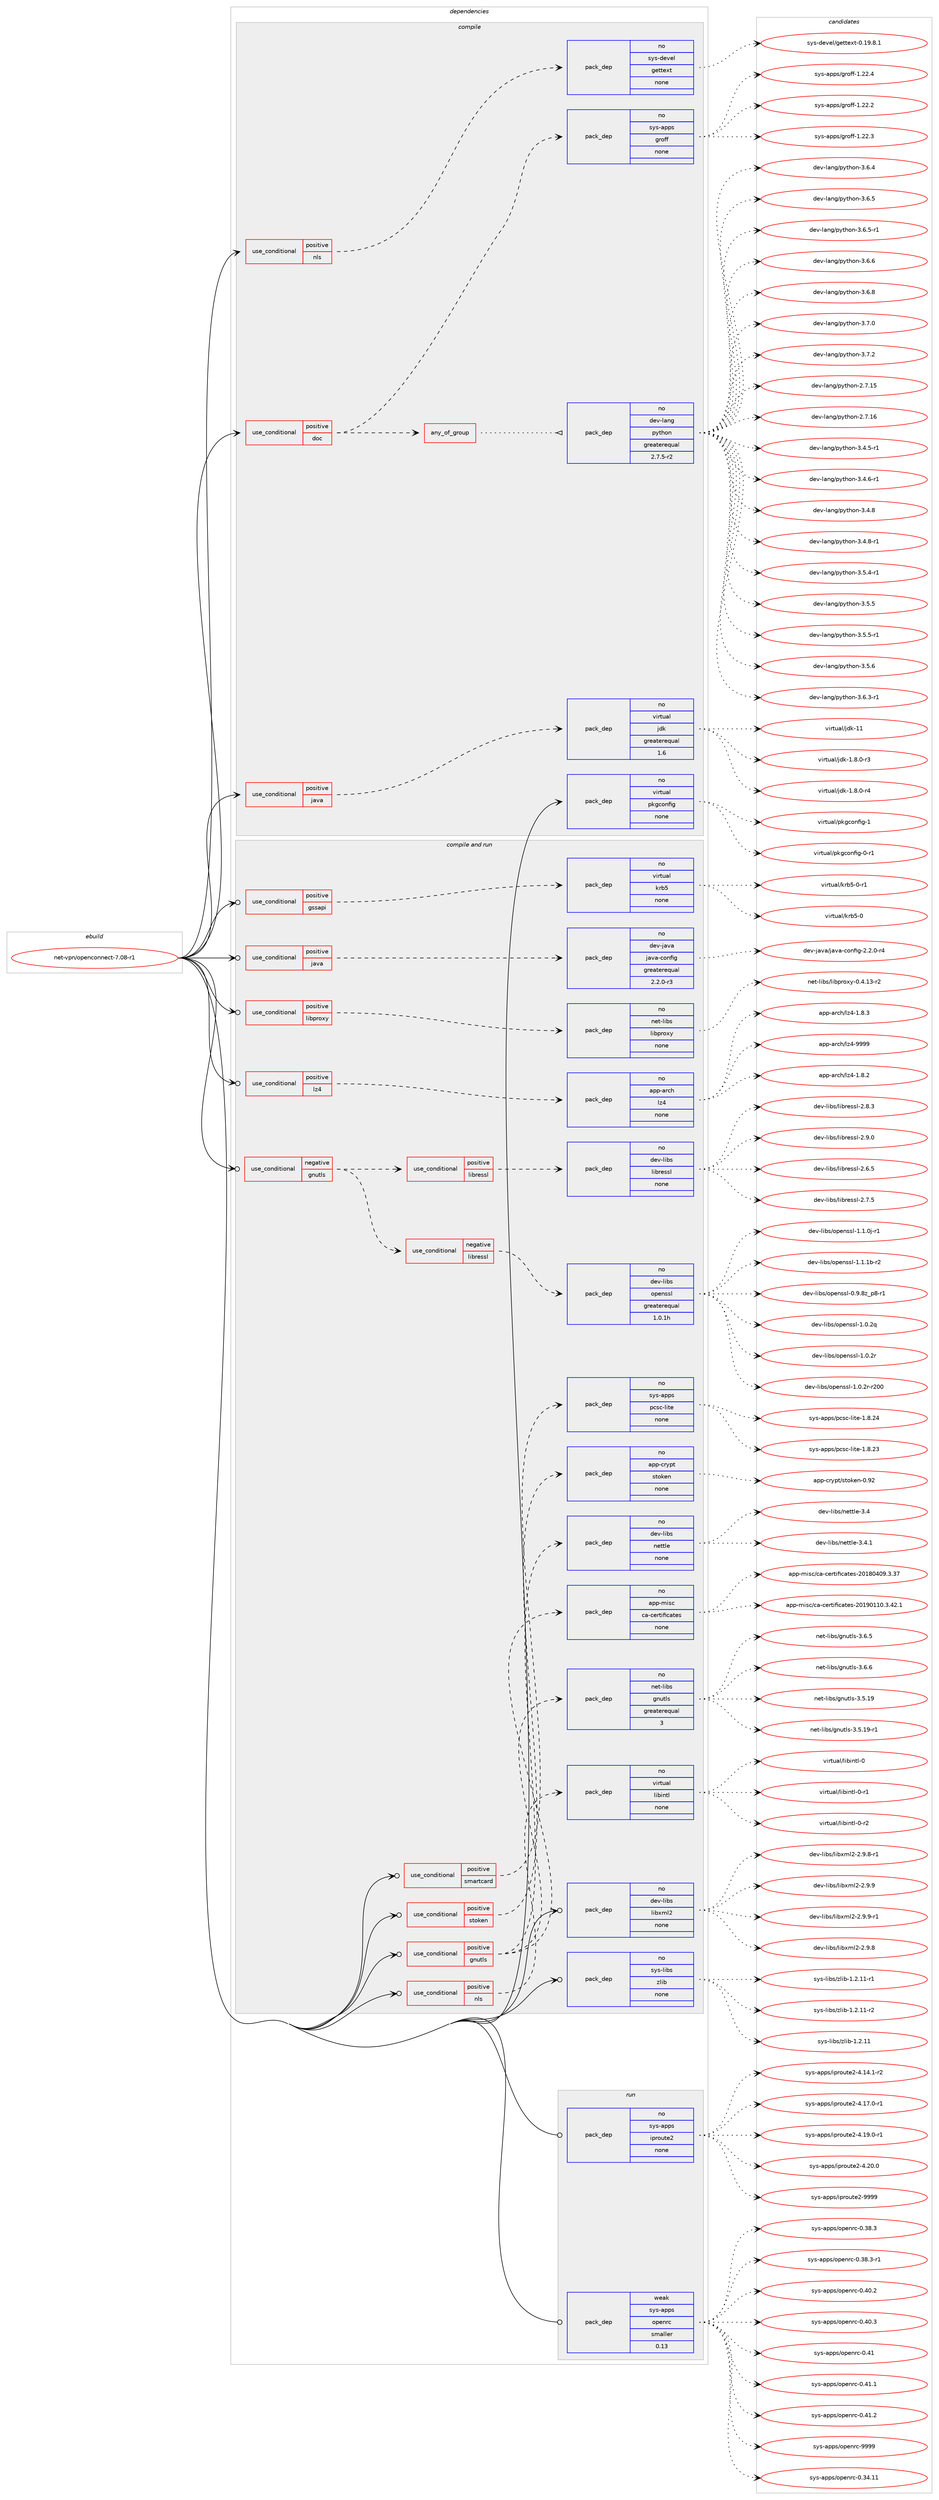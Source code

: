 digraph prolog {

# *************
# Graph options
# *************

newrank=true;
concentrate=true;
compound=true;
graph [rankdir=LR,fontname=Helvetica,fontsize=10,ranksep=1.5];#, ranksep=2.5, nodesep=0.2];
edge  [arrowhead=vee];
node  [fontname=Helvetica,fontsize=10];

# **********
# The ebuild
# **********

subgraph cluster_leftcol {
color=gray;
rank=same;
label=<<i>ebuild</i>>;
id [label="net-vpn/openconnect-7.08-r1", color=red, width=4, href="../net-vpn/openconnect-7.08-r1.svg"];
}

# ****************
# The dependencies
# ****************

subgraph cluster_midcol {
color=gray;
label=<<i>dependencies</i>>;
subgraph cluster_compile {
fillcolor="#eeeeee";
style=filled;
label=<<i>compile</i>>;
subgraph cond450841 {
dependency1678947 [label=<<TABLE BORDER="0" CELLBORDER="1" CELLSPACING="0" CELLPADDING="4"><TR><TD ROWSPAN="3" CELLPADDING="10">use_conditional</TD></TR><TR><TD>positive</TD></TR><TR><TD>doc</TD></TR></TABLE>>, shape=none, color=red];
subgraph any26635 {
dependency1678948 [label=<<TABLE BORDER="0" CELLBORDER="1" CELLSPACING="0" CELLPADDING="4"><TR><TD CELLPADDING="10">any_of_group</TD></TR></TABLE>>, shape=none, color=red];subgraph pack1200632 {
dependency1678949 [label=<<TABLE BORDER="0" CELLBORDER="1" CELLSPACING="0" CELLPADDING="4" WIDTH="220"><TR><TD ROWSPAN="6" CELLPADDING="30">pack_dep</TD></TR><TR><TD WIDTH="110">no</TD></TR><TR><TD>dev-lang</TD></TR><TR><TD>python</TD></TR><TR><TD>greaterequal</TD></TR><TR><TD>2.7.5-r2</TD></TR></TABLE>>, shape=none, color=blue];
}
dependency1678948:e -> dependency1678949:w [weight=20,style="dotted",arrowhead="oinv"];
}
dependency1678947:e -> dependency1678948:w [weight=20,style="dashed",arrowhead="vee"];
subgraph pack1200633 {
dependency1678950 [label=<<TABLE BORDER="0" CELLBORDER="1" CELLSPACING="0" CELLPADDING="4" WIDTH="220"><TR><TD ROWSPAN="6" CELLPADDING="30">pack_dep</TD></TR><TR><TD WIDTH="110">no</TD></TR><TR><TD>sys-apps</TD></TR><TR><TD>groff</TD></TR><TR><TD>none</TD></TR><TR><TD></TD></TR></TABLE>>, shape=none, color=blue];
}
dependency1678947:e -> dependency1678950:w [weight=20,style="dashed",arrowhead="vee"];
}
id:e -> dependency1678947:w [weight=20,style="solid",arrowhead="vee"];
subgraph cond450842 {
dependency1678951 [label=<<TABLE BORDER="0" CELLBORDER="1" CELLSPACING="0" CELLPADDING="4"><TR><TD ROWSPAN="3" CELLPADDING="10">use_conditional</TD></TR><TR><TD>positive</TD></TR><TR><TD>java</TD></TR></TABLE>>, shape=none, color=red];
subgraph pack1200634 {
dependency1678952 [label=<<TABLE BORDER="0" CELLBORDER="1" CELLSPACING="0" CELLPADDING="4" WIDTH="220"><TR><TD ROWSPAN="6" CELLPADDING="30">pack_dep</TD></TR><TR><TD WIDTH="110">no</TD></TR><TR><TD>virtual</TD></TR><TR><TD>jdk</TD></TR><TR><TD>greaterequal</TD></TR><TR><TD>1.6</TD></TR></TABLE>>, shape=none, color=blue];
}
dependency1678951:e -> dependency1678952:w [weight=20,style="dashed",arrowhead="vee"];
}
id:e -> dependency1678951:w [weight=20,style="solid",arrowhead="vee"];
subgraph cond450843 {
dependency1678953 [label=<<TABLE BORDER="0" CELLBORDER="1" CELLSPACING="0" CELLPADDING="4"><TR><TD ROWSPAN="3" CELLPADDING="10">use_conditional</TD></TR><TR><TD>positive</TD></TR><TR><TD>nls</TD></TR></TABLE>>, shape=none, color=red];
subgraph pack1200635 {
dependency1678954 [label=<<TABLE BORDER="0" CELLBORDER="1" CELLSPACING="0" CELLPADDING="4" WIDTH="220"><TR><TD ROWSPAN="6" CELLPADDING="30">pack_dep</TD></TR><TR><TD WIDTH="110">no</TD></TR><TR><TD>sys-devel</TD></TR><TR><TD>gettext</TD></TR><TR><TD>none</TD></TR><TR><TD></TD></TR></TABLE>>, shape=none, color=blue];
}
dependency1678953:e -> dependency1678954:w [weight=20,style="dashed",arrowhead="vee"];
}
id:e -> dependency1678953:w [weight=20,style="solid",arrowhead="vee"];
subgraph pack1200636 {
dependency1678955 [label=<<TABLE BORDER="0" CELLBORDER="1" CELLSPACING="0" CELLPADDING="4" WIDTH="220"><TR><TD ROWSPAN="6" CELLPADDING="30">pack_dep</TD></TR><TR><TD WIDTH="110">no</TD></TR><TR><TD>virtual</TD></TR><TR><TD>pkgconfig</TD></TR><TR><TD>none</TD></TR><TR><TD></TD></TR></TABLE>>, shape=none, color=blue];
}
id:e -> dependency1678955:w [weight=20,style="solid",arrowhead="vee"];
}
subgraph cluster_compileandrun {
fillcolor="#eeeeee";
style=filled;
label=<<i>compile and run</i>>;
subgraph cond450844 {
dependency1678956 [label=<<TABLE BORDER="0" CELLBORDER="1" CELLSPACING="0" CELLPADDING="4"><TR><TD ROWSPAN="3" CELLPADDING="10">use_conditional</TD></TR><TR><TD>negative</TD></TR><TR><TD>gnutls</TD></TR></TABLE>>, shape=none, color=red];
subgraph cond450845 {
dependency1678957 [label=<<TABLE BORDER="0" CELLBORDER="1" CELLSPACING="0" CELLPADDING="4"><TR><TD ROWSPAN="3" CELLPADDING="10">use_conditional</TD></TR><TR><TD>negative</TD></TR><TR><TD>libressl</TD></TR></TABLE>>, shape=none, color=red];
subgraph pack1200637 {
dependency1678958 [label=<<TABLE BORDER="0" CELLBORDER="1" CELLSPACING="0" CELLPADDING="4" WIDTH="220"><TR><TD ROWSPAN="6" CELLPADDING="30">pack_dep</TD></TR><TR><TD WIDTH="110">no</TD></TR><TR><TD>dev-libs</TD></TR><TR><TD>openssl</TD></TR><TR><TD>greaterequal</TD></TR><TR><TD>1.0.1h</TD></TR></TABLE>>, shape=none, color=blue];
}
dependency1678957:e -> dependency1678958:w [weight=20,style="dashed",arrowhead="vee"];
}
dependency1678956:e -> dependency1678957:w [weight=20,style="dashed",arrowhead="vee"];
subgraph cond450846 {
dependency1678959 [label=<<TABLE BORDER="0" CELLBORDER="1" CELLSPACING="0" CELLPADDING="4"><TR><TD ROWSPAN="3" CELLPADDING="10">use_conditional</TD></TR><TR><TD>positive</TD></TR><TR><TD>libressl</TD></TR></TABLE>>, shape=none, color=red];
subgraph pack1200638 {
dependency1678960 [label=<<TABLE BORDER="0" CELLBORDER="1" CELLSPACING="0" CELLPADDING="4" WIDTH="220"><TR><TD ROWSPAN="6" CELLPADDING="30">pack_dep</TD></TR><TR><TD WIDTH="110">no</TD></TR><TR><TD>dev-libs</TD></TR><TR><TD>libressl</TD></TR><TR><TD>none</TD></TR><TR><TD></TD></TR></TABLE>>, shape=none, color=blue];
}
dependency1678959:e -> dependency1678960:w [weight=20,style="dashed",arrowhead="vee"];
}
dependency1678956:e -> dependency1678959:w [weight=20,style="dashed",arrowhead="vee"];
}
id:e -> dependency1678956:w [weight=20,style="solid",arrowhead="odotvee"];
subgraph cond450847 {
dependency1678961 [label=<<TABLE BORDER="0" CELLBORDER="1" CELLSPACING="0" CELLPADDING="4"><TR><TD ROWSPAN="3" CELLPADDING="10">use_conditional</TD></TR><TR><TD>positive</TD></TR><TR><TD>gnutls</TD></TR></TABLE>>, shape=none, color=red];
subgraph pack1200639 {
dependency1678962 [label=<<TABLE BORDER="0" CELLBORDER="1" CELLSPACING="0" CELLPADDING="4" WIDTH="220"><TR><TD ROWSPAN="6" CELLPADDING="30">pack_dep</TD></TR><TR><TD WIDTH="110">no</TD></TR><TR><TD>app-misc</TD></TR><TR><TD>ca-certificates</TD></TR><TR><TD>none</TD></TR><TR><TD></TD></TR></TABLE>>, shape=none, color=blue];
}
dependency1678961:e -> dependency1678962:w [weight=20,style="dashed",arrowhead="vee"];
subgraph pack1200640 {
dependency1678963 [label=<<TABLE BORDER="0" CELLBORDER="1" CELLSPACING="0" CELLPADDING="4" WIDTH="220"><TR><TD ROWSPAN="6" CELLPADDING="30">pack_dep</TD></TR><TR><TD WIDTH="110">no</TD></TR><TR><TD>dev-libs</TD></TR><TR><TD>nettle</TD></TR><TR><TD>none</TD></TR><TR><TD></TD></TR></TABLE>>, shape=none, color=blue];
}
dependency1678961:e -> dependency1678963:w [weight=20,style="dashed",arrowhead="vee"];
subgraph pack1200641 {
dependency1678964 [label=<<TABLE BORDER="0" CELLBORDER="1" CELLSPACING="0" CELLPADDING="4" WIDTH="220"><TR><TD ROWSPAN="6" CELLPADDING="30">pack_dep</TD></TR><TR><TD WIDTH="110">no</TD></TR><TR><TD>net-libs</TD></TR><TR><TD>gnutls</TD></TR><TR><TD>greaterequal</TD></TR><TR><TD>3</TD></TR></TABLE>>, shape=none, color=blue];
}
dependency1678961:e -> dependency1678964:w [weight=20,style="dashed",arrowhead="vee"];
}
id:e -> dependency1678961:w [weight=20,style="solid",arrowhead="odotvee"];
subgraph cond450848 {
dependency1678965 [label=<<TABLE BORDER="0" CELLBORDER="1" CELLSPACING="0" CELLPADDING="4"><TR><TD ROWSPAN="3" CELLPADDING="10">use_conditional</TD></TR><TR><TD>positive</TD></TR><TR><TD>gssapi</TD></TR></TABLE>>, shape=none, color=red];
subgraph pack1200642 {
dependency1678966 [label=<<TABLE BORDER="0" CELLBORDER="1" CELLSPACING="0" CELLPADDING="4" WIDTH="220"><TR><TD ROWSPAN="6" CELLPADDING="30">pack_dep</TD></TR><TR><TD WIDTH="110">no</TD></TR><TR><TD>virtual</TD></TR><TR><TD>krb5</TD></TR><TR><TD>none</TD></TR><TR><TD></TD></TR></TABLE>>, shape=none, color=blue];
}
dependency1678965:e -> dependency1678966:w [weight=20,style="dashed",arrowhead="vee"];
}
id:e -> dependency1678965:w [weight=20,style="solid",arrowhead="odotvee"];
subgraph cond450849 {
dependency1678967 [label=<<TABLE BORDER="0" CELLBORDER="1" CELLSPACING="0" CELLPADDING="4"><TR><TD ROWSPAN="3" CELLPADDING="10">use_conditional</TD></TR><TR><TD>positive</TD></TR><TR><TD>java</TD></TR></TABLE>>, shape=none, color=red];
subgraph pack1200643 {
dependency1678968 [label=<<TABLE BORDER="0" CELLBORDER="1" CELLSPACING="0" CELLPADDING="4" WIDTH="220"><TR><TD ROWSPAN="6" CELLPADDING="30">pack_dep</TD></TR><TR><TD WIDTH="110">no</TD></TR><TR><TD>dev-java</TD></TR><TR><TD>java-config</TD></TR><TR><TD>greaterequal</TD></TR><TR><TD>2.2.0-r3</TD></TR></TABLE>>, shape=none, color=blue];
}
dependency1678967:e -> dependency1678968:w [weight=20,style="dashed",arrowhead="vee"];
}
id:e -> dependency1678967:w [weight=20,style="solid",arrowhead="odotvee"];
subgraph cond450850 {
dependency1678969 [label=<<TABLE BORDER="0" CELLBORDER="1" CELLSPACING="0" CELLPADDING="4"><TR><TD ROWSPAN="3" CELLPADDING="10">use_conditional</TD></TR><TR><TD>positive</TD></TR><TR><TD>libproxy</TD></TR></TABLE>>, shape=none, color=red];
subgraph pack1200644 {
dependency1678970 [label=<<TABLE BORDER="0" CELLBORDER="1" CELLSPACING="0" CELLPADDING="4" WIDTH="220"><TR><TD ROWSPAN="6" CELLPADDING="30">pack_dep</TD></TR><TR><TD WIDTH="110">no</TD></TR><TR><TD>net-libs</TD></TR><TR><TD>libproxy</TD></TR><TR><TD>none</TD></TR><TR><TD></TD></TR></TABLE>>, shape=none, color=blue];
}
dependency1678969:e -> dependency1678970:w [weight=20,style="dashed",arrowhead="vee"];
}
id:e -> dependency1678969:w [weight=20,style="solid",arrowhead="odotvee"];
subgraph cond450851 {
dependency1678971 [label=<<TABLE BORDER="0" CELLBORDER="1" CELLSPACING="0" CELLPADDING="4"><TR><TD ROWSPAN="3" CELLPADDING="10">use_conditional</TD></TR><TR><TD>positive</TD></TR><TR><TD>lz4</TD></TR></TABLE>>, shape=none, color=red];
subgraph pack1200645 {
dependency1678972 [label=<<TABLE BORDER="0" CELLBORDER="1" CELLSPACING="0" CELLPADDING="4" WIDTH="220"><TR><TD ROWSPAN="6" CELLPADDING="30">pack_dep</TD></TR><TR><TD WIDTH="110">no</TD></TR><TR><TD>app-arch</TD></TR><TR><TD>lz4</TD></TR><TR><TD>none</TD></TR><TR><TD></TD></TR></TABLE>>, shape=none, color=blue];
}
dependency1678971:e -> dependency1678972:w [weight=20,style="dashed",arrowhead="vee"];
}
id:e -> dependency1678971:w [weight=20,style="solid",arrowhead="odotvee"];
subgraph cond450852 {
dependency1678973 [label=<<TABLE BORDER="0" CELLBORDER="1" CELLSPACING="0" CELLPADDING="4"><TR><TD ROWSPAN="3" CELLPADDING="10">use_conditional</TD></TR><TR><TD>positive</TD></TR><TR><TD>nls</TD></TR></TABLE>>, shape=none, color=red];
subgraph pack1200646 {
dependency1678974 [label=<<TABLE BORDER="0" CELLBORDER="1" CELLSPACING="0" CELLPADDING="4" WIDTH="220"><TR><TD ROWSPAN="6" CELLPADDING="30">pack_dep</TD></TR><TR><TD WIDTH="110">no</TD></TR><TR><TD>virtual</TD></TR><TR><TD>libintl</TD></TR><TR><TD>none</TD></TR><TR><TD></TD></TR></TABLE>>, shape=none, color=blue];
}
dependency1678973:e -> dependency1678974:w [weight=20,style="dashed",arrowhead="vee"];
}
id:e -> dependency1678973:w [weight=20,style="solid",arrowhead="odotvee"];
subgraph cond450853 {
dependency1678975 [label=<<TABLE BORDER="0" CELLBORDER="1" CELLSPACING="0" CELLPADDING="4"><TR><TD ROWSPAN="3" CELLPADDING="10">use_conditional</TD></TR><TR><TD>positive</TD></TR><TR><TD>smartcard</TD></TR></TABLE>>, shape=none, color=red];
subgraph pack1200647 {
dependency1678976 [label=<<TABLE BORDER="0" CELLBORDER="1" CELLSPACING="0" CELLPADDING="4" WIDTH="220"><TR><TD ROWSPAN="6" CELLPADDING="30">pack_dep</TD></TR><TR><TD WIDTH="110">no</TD></TR><TR><TD>sys-apps</TD></TR><TR><TD>pcsc-lite</TD></TR><TR><TD>none</TD></TR><TR><TD></TD></TR></TABLE>>, shape=none, color=blue];
}
dependency1678975:e -> dependency1678976:w [weight=20,style="dashed",arrowhead="vee"];
}
id:e -> dependency1678975:w [weight=20,style="solid",arrowhead="odotvee"];
subgraph cond450854 {
dependency1678977 [label=<<TABLE BORDER="0" CELLBORDER="1" CELLSPACING="0" CELLPADDING="4"><TR><TD ROWSPAN="3" CELLPADDING="10">use_conditional</TD></TR><TR><TD>positive</TD></TR><TR><TD>stoken</TD></TR></TABLE>>, shape=none, color=red];
subgraph pack1200648 {
dependency1678978 [label=<<TABLE BORDER="0" CELLBORDER="1" CELLSPACING="0" CELLPADDING="4" WIDTH="220"><TR><TD ROWSPAN="6" CELLPADDING="30">pack_dep</TD></TR><TR><TD WIDTH="110">no</TD></TR><TR><TD>app-crypt</TD></TR><TR><TD>stoken</TD></TR><TR><TD>none</TD></TR><TR><TD></TD></TR></TABLE>>, shape=none, color=blue];
}
dependency1678977:e -> dependency1678978:w [weight=20,style="dashed",arrowhead="vee"];
}
id:e -> dependency1678977:w [weight=20,style="solid",arrowhead="odotvee"];
subgraph pack1200649 {
dependency1678979 [label=<<TABLE BORDER="0" CELLBORDER="1" CELLSPACING="0" CELLPADDING="4" WIDTH="220"><TR><TD ROWSPAN="6" CELLPADDING="30">pack_dep</TD></TR><TR><TD WIDTH="110">no</TD></TR><TR><TD>dev-libs</TD></TR><TR><TD>libxml2</TD></TR><TR><TD>none</TD></TR><TR><TD></TD></TR></TABLE>>, shape=none, color=blue];
}
id:e -> dependency1678979:w [weight=20,style="solid",arrowhead="odotvee"];
subgraph pack1200650 {
dependency1678980 [label=<<TABLE BORDER="0" CELLBORDER="1" CELLSPACING="0" CELLPADDING="4" WIDTH="220"><TR><TD ROWSPAN="6" CELLPADDING="30">pack_dep</TD></TR><TR><TD WIDTH="110">no</TD></TR><TR><TD>sys-libs</TD></TR><TR><TD>zlib</TD></TR><TR><TD>none</TD></TR><TR><TD></TD></TR></TABLE>>, shape=none, color=blue];
}
id:e -> dependency1678980:w [weight=20,style="solid",arrowhead="odotvee"];
}
subgraph cluster_run {
fillcolor="#eeeeee";
style=filled;
label=<<i>run</i>>;
subgraph pack1200651 {
dependency1678981 [label=<<TABLE BORDER="0" CELLBORDER="1" CELLSPACING="0" CELLPADDING="4" WIDTH="220"><TR><TD ROWSPAN="6" CELLPADDING="30">pack_dep</TD></TR><TR><TD WIDTH="110">no</TD></TR><TR><TD>sys-apps</TD></TR><TR><TD>iproute2</TD></TR><TR><TD>none</TD></TR><TR><TD></TD></TR></TABLE>>, shape=none, color=blue];
}
id:e -> dependency1678981:w [weight=20,style="solid",arrowhead="odot"];
subgraph pack1200652 {
dependency1678982 [label=<<TABLE BORDER="0" CELLBORDER="1" CELLSPACING="0" CELLPADDING="4" WIDTH="220"><TR><TD ROWSPAN="6" CELLPADDING="30">pack_dep</TD></TR><TR><TD WIDTH="110">weak</TD></TR><TR><TD>sys-apps</TD></TR><TR><TD>openrc</TD></TR><TR><TD>smaller</TD></TR><TR><TD>0.13</TD></TR></TABLE>>, shape=none, color=blue];
}
id:e -> dependency1678982:w [weight=20,style="solid",arrowhead="odot"];
}
}

# **************
# The candidates
# **************

subgraph cluster_choices {
rank=same;
color=gray;
label=<<i>candidates</i>>;

subgraph choice1200632 {
color=black;
nodesep=1;
choice10010111845108971101034711212111610411111045504655464953 [label="dev-lang/python-2.7.15", color=red, width=4,href="../dev-lang/python-2.7.15.svg"];
choice10010111845108971101034711212111610411111045504655464954 [label="dev-lang/python-2.7.16", color=red, width=4,href="../dev-lang/python-2.7.16.svg"];
choice1001011184510897110103471121211161041111104551465246534511449 [label="dev-lang/python-3.4.5-r1", color=red, width=4,href="../dev-lang/python-3.4.5-r1.svg"];
choice1001011184510897110103471121211161041111104551465246544511449 [label="dev-lang/python-3.4.6-r1", color=red, width=4,href="../dev-lang/python-3.4.6-r1.svg"];
choice100101118451089711010347112121116104111110455146524656 [label="dev-lang/python-3.4.8", color=red, width=4,href="../dev-lang/python-3.4.8.svg"];
choice1001011184510897110103471121211161041111104551465246564511449 [label="dev-lang/python-3.4.8-r1", color=red, width=4,href="../dev-lang/python-3.4.8-r1.svg"];
choice1001011184510897110103471121211161041111104551465346524511449 [label="dev-lang/python-3.5.4-r1", color=red, width=4,href="../dev-lang/python-3.5.4-r1.svg"];
choice100101118451089711010347112121116104111110455146534653 [label="dev-lang/python-3.5.5", color=red, width=4,href="../dev-lang/python-3.5.5.svg"];
choice1001011184510897110103471121211161041111104551465346534511449 [label="dev-lang/python-3.5.5-r1", color=red, width=4,href="../dev-lang/python-3.5.5-r1.svg"];
choice100101118451089711010347112121116104111110455146534654 [label="dev-lang/python-3.5.6", color=red, width=4,href="../dev-lang/python-3.5.6.svg"];
choice1001011184510897110103471121211161041111104551465446514511449 [label="dev-lang/python-3.6.3-r1", color=red, width=4,href="../dev-lang/python-3.6.3-r1.svg"];
choice100101118451089711010347112121116104111110455146544652 [label="dev-lang/python-3.6.4", color=red, width=4,href="../dev-lang/python-3.6.4.svg"];
choice100101118451089711010347112121116104111110455146544653 [label="dev-lang/python-3.6.5", color=red, width=4,href="../dev-lang/python-3.6.5.svg"];
choice1001011184510897110103471121211161041111104551465446534511449 [label="dev-lang/python-3.6.5-r1", color=red, width=4,href="../dev-lang/python-3.6.5-r1.svg"];
choice100101118451089711010347112121116104111110455146544654 [label="dev-lang/python-3.6.6", color=red, width=4,href="../dev-lang/python-3.6.6.svg"];
choice100101118451089711010347112121116104111110455146544656 [label="dev-lang/python-3.6.8", color=red, width=4,href="../dev-lang/python-3.6.8.svg"];
choice100101118451089711010347112121116104111110455146554648 [label="dev-lang/python-3.7.0", color=red, width=4,href="../dev-lang/python-3.7.0.svg"];
choice100101118451089711010347112121116104111110455146554650 [label="dev-lang/python-3.7.2", color=red, width=4,href="../dev-lang/python-3.7.2.svg"];
dependency1678949:e -> choice10010111845108971101034711212111610411111045504655464953:w [style=dotted,weight="100"];
dependency1678949:e -> choice10010111845108971101034711212111610411111045504655464954:w [style=dotted,weight="100"];
dependency1678949:e -> choice1001011184510897110103471121211161041111104551465246534511449:w [style=dotted,weight="100"];
dependency1678949:e -> choice1001011184510897110103471121211161041111104551465246544511449:w [style=dotted,weight="100"];
dependency1678949:e -> choice100101118451089711010347112121116104111110455146524656:w [style=dotted,weight="100"];
dependency1678949:e -> choice1001011184510897110103471121211161041111104551465246564511449:w [style=dotted,weight="100"];
dependency1678949:e -> choice1001011184510897110103471121211161041111104551465346524511449:w [style=dotted,weight="100"];
dependency1678949:e -> choice100101118451089711010347112121116104111110455146534653:w [style=dotted,weight="100"];
dependency1678949:e -> choice1001011184510897110103471121211161041111104551465346534511449:w [style=dotted,weight="100"];
dependency1678949:e -> choice100101118451089711010347112121116104111110455146534654:w [style=dotted,weight="100"];
dependency1678949:e -> choice1001011184510897110103471121211161041111104551465446514511449:w [style=dotted,weight="100"];
dependency1678949:e -> choice100101118451089711010347112121116104111110455146544652:w [style=dotted,weight="100"];
dependency1678949:e -> choice100101118451089711010347112121116104111110455146544653:w [style=dotted,weight="100"];
dependency1678949:e -> choice1001011184510897110103471121211161041111104551465446534511449:w [style=dotted,weight="100"];
dependency1678949:e -> choice100101118451089711010347112121116104111110455146544654:w [style=dotted,weight="100"];
dependency1678949:e -> choice100101118451089711010347112121116104111110455146544656:w [style=dotted,weight="100"];
dependency1678949:e -> choice100101118451089711010347112121116104111110455146554648:w [style=dotted,weight="100"];
dependency1678949:e -> choice100101118451089711010347112121116104111110455146554650:w [style=dotted,weight="100"];
}
subgraph choice1200633 {
color=black;
nodesep=1;
choice11512111545971121121154710311411110210245494650504650 [label="sys-apps/groff-1.22.2", color=red, width=4,href="../sys-apps/groff-1.22.2.svg"];
choice11512111545971121121154710311411110210245494650504651 [label="sys-apps/groff-1.22.3", color=red, width=4,href="../sys-apps/groff-1.22.3.svg"];
choice11512111545971121121154710311411110210245494650504652 [label="sys-apps/groff-1.22.4", color=red, width=4,href="../sys-apps/groff-1.22.4.svg"];
dependency1678950:e -> choice11512111545971121121154710311411110210245494650504650:w [style=dotted,weight="100"];
dependency1678950:e -> choice11512111545971121121154710311411110210245494650504651:w [style=dotted,weight="100"];
dependency1678950:e -> choice11512111545971121121154710311411110210245494650504652:w [style=dotted,weight="100"];
}
subgraph choice1200634 {
color=black;
nodesep=1;
choice11810511411611797108471061001074549465646484511451 [label="virtual/jdk-1.8.0-r3", color=red, width=4,href="../virtual/jdk-1.8.0-r3.svg"];
choice11810511411611797108471061001074549465646484511452 [label="virtual/jdk-1.8.0-r4", color=red, width=4,href="../virtual/jdk-1.8.0-r4.svg"];
choice1181051141161179710847106100107454949 [label="virtual/jdk-11", color=red, width=4,href="../virtual/jdk-11.svg"];
dependency1678952:e -> choice11810511411611797108471061001074549465646484511451:w [style=dotted,weight="100"];
dependency1678952:e -> choice11810511411611797108471061001074549465646484511452:w [style=dotted,weight="100"];
dependency1678952:e -> choice1181051141161179710847106100107454949:w [style=dotted,weight="100"];
}
subgraph choice1200635 {
color=black;
nodesep=1;
choice1151211154510010111810110847103101116116101120116454846495746564649 [label="sys-devel/gettext-0.19.8.1", color=red, width=4,href="../sys-devel/gettext-0.19.8.1.svg"];
dependency1678954:e -> choice1151211154510010111810110847103101116116101120116454846495746564649:w [style=dotted,weight="100"];
}
subgraph choice1200636 {
color=black;
nodesep=1;
choice11810511411611797108471121071039911111010210510345484511449 [label="virtual/pkgconfig-0-r1", color=red, width=4,href="../virtual/pkgconfig-0-r1.svg"];
choice1181051141161179710847112107103991111101021051034549 [label="virtual/pkgconfig-1", color=red, width=4,href="../virtual/pkgconfig-1.svg"];
dependency1678955:e -> choice11810511411611797108471121071039911111010210510345484511449:w [style=dotted,weight="100"];
dependency1678955:e -> choice1181051141161179710847112107103991111101021051034549:w [style=dotted,weight="100"];
}
subgraph choice1200637 {
color=black;
nodesep=1;
choice10010111845108105981154711111210111011511510845484657465612295112564511449 [label="dev-libs/openssl-0.9.8z_p8-r1", color=red, width=4,href="../dev-libs/openssl-0.9.8z_p8-r1.svg"];
choice100101118451081059811547111112101110115115108454946484650113 [label="dev-libs/openssl-1.0.2q", color=red, width=4,href="../dev-libs/openssl-1.0.2q.svg"];
choice100101118451081059811547111112101110115115108454946484650114 [label="dev-libs/openssl-1.0.2r", color=red, width=4,href="../dev-libs/openssl-1.0.2r.svg"];
choice10010111845108105981154711111210111011511510845494648465011445114504848 [label="dev-libs/openssl-1.0.2r-r200", color=red, width=4,href="../dev-libs/openssl-1.0.2r-r200.svg"];
choice1001011184510810598115471111121011101151151084549464946481064511449 [label="dev-libs/openssl-1.1.0j-r1", color=red, width=4,href="../dev-libs/openssl-1.1.0j-r1.svg"];
choice100101118451081059811547111112101110115115108454946494649984511450 [label="dev-libs/openssl-1.1.1b-r2", color=red, width=4,href="../dev-libs/openssl-1.1.1b-r2.svg"];
dependency1678958:e -> choice10010111845108105981154711111210111011511510845484657465612295112564511449:w [style=dotted,weight="100"];
dependency1678958:e -> choice100101118451081059811547111112101110115115108454946484650113:w [style=dotted,weight="100"];
dependency1678958:e -> choice100101118451081059811547111112101110115115108454946484650114:w [style=dotted,weight="100"];
dependency1678958:e -> choice10010111845108105981154711111210111011511510845494648465011445114504848:w [style=dotted,weight="100"];
dependency1678958:e -> choice1001011184510810598115471111121011101151151084549464946481064511449:w [style=dotted,weight="100"];
dependency1678958:e -> choice100101118451081059811547111112101110115115108454946494649984511450:w [style=dotted,weight="100"];
}
subgraph choice1200638 {
color=black;
nodesep=1;
choice10010111845108105981154710810598114101115115108455046544653 [label="dev-libs/libressl-2.6.5", color=red, width=4,href="../dev-libs/libressl-2.6.5.svg"];
choice10010111845108105981154710810598114101115115108455046554653 [label="dev-libs/libressl-2.7.5", color=red, width=4,href="../dev-libs/libressl-2.7.5.svg"];
choice10010111845108105981154710810598114101115115108455046564651 [label="dev-libs/libressl-2.8.3", color=red, width=4,href="../dev-libs/libressl-2.8.3.svg"];
choice10010111845108105981154710810598114101115115108455046574648 [label="dev-libs/libressl-2.9.0", color=red, width=4,href="../dev-libs/libressl-2.9.0.svg"];
dependency1678960:e -> choice10010111845108105981154710810598114101115115108455046544653:w [style=dotted,weight="100"];
dependency1678960:e -> choice10010111845108105981154710810598114101115115108455046554653:w [style=dotted,weight="100"];
dependency1678960:e -> choice10010111845108105981154710810598114101115115108455046564651:w [style=dotted,weight="100"];
dependency1678960:e -> choice10010111845108105981154710810598114101115115108455046574648:w [style=dotted,weight="100"];
}
subgraph choice1200639 {
color=black;
nodesep=1;
choice971121124510910511599479997459910111411610510210599971161011154550484956485248574651465155 [label="app-misc/ca-certificates-20180409.3.37", color=red, width=4,href="../app-misc/ca-certificates-20180409.3.37.svg"];
choice9711211245109105115994799974599101114116105102105999711610111545504849574849494846514652504649 [label="app-misc/ca-certificates-20190110.3.42.1", color=red, width=4,href="../app-misc/ca-certificates-20190110.3.42.1.svg"];
dependency1678962:e -> choice971121124510910511599479997459910111411610510210599971161011154550484956485248574651465155:w [style=dotted,weight="100"];
dependency1678962:e -> choice9711211245109105115994799974599101114116105102105999711610111545504849574849494846514652504649:w [style=dotted,weight="100"];
}
subgraph choice1200640 {
color=black;
nodesep=1;
choice10010111845108105981154711010111611610810145514652 [label="dev-libs/nettle-3.4", color=red, width=4,href="../dev-libs/nettle-3.4.svg"];
choice100101118451081059811547110101116116108101455146524649 [label="dev-libs/nettle-3.4.1", color=red, width=4,href="../dev-libs/nettle-3.4.1.svg"];
dependency1678963:e -> choice10010111845108105981154711010111611610810145514652:w [style=dotted,weight="100"];
dependency1678963:e -> choice100101118451081059811547110101116116108101455146524649:w [style=dotted,weight="100"];
}
subgraph choice1200641 {
color=black;
nodesep=1;
choice11010111645108105981154710311011711610811545514653464957 [label="net-libs/gnutls-3.5.19", color=red, width=4,href="../net-libs/gnutls-3.5.19.svg"];
choice110101116451081059811547103110117116108115455146534649574511449 [label="net-libs/gnutls-3.5.19-r1", color=red, width=4,href="../net-libs/gnutls-3.5.19-r1.svg"];
choice110101116451081059811547103110117116108115455146544653 [label="net-libs/gnutls-3.6.5", color=red, width=4,href="../net-libs/gnutls-3.6.5.svg"];
choice110101116451081059811547103110117116108115455146544654 [label="net-libs/gnutls-3.6.6", color=red, width=4,href="../net-libs/gnutls-3.6.6.svg"];
dependency1678964:e -> choice11010111645108105981154710311011711610811545514653464957:w [style=dotted,weight="100"];
dependency1678964:e -> choice110101116451081059811547103110117116108115455146534649574511449:w [style=dotted,weight="100"];
dependency1678964:e -> choice110101116451081059811547103110117116108115455146544653:w [style=dotted,weight="100"];
dependency1678964:e -> choice110101116451081059811547103110117116108115455146544654:w [style=dotted,weight="100"];
}
subgraph choice1200642 {
color=black;
nodesep=1;
choice118105114116117971084710711498534548 [label="virtual/krb5-0", color=red, width=4,href="../virtual/krb5-0.svg"];
choice1181051141161179710847107114985345484511449 [label="virtual/krb5-0-r1", color=red, width=4,href="../virtual/krb5-0-r1.svg"];
dependency1678966:e -> choice118105114116117971084710711498534548:w [style=dotted,weight="100"];
dependency1678966:e -> choice1181051141161179710847107114985345484511449:w [style=dotted,weight="100"];
}
subgraph choice1200643 {
color=black;
nodesep=1;
choice10010111845106971189747106971189745991111101021051034550465046484511452 [label="dev-java/java-config-2.2.0-r4", color=red, width=4,href="../dev-java/java-config-2.2.0-r4.svg"];
dependency1678968:e -> choice10010111845106971189747106971189745991111101021051034550465046484511452:w [style=dotted,weight="100"];
}
subgraph choice1200644 {
color=black;
nodesep=1;
choice11010111645108105981154710810598112114111120121454846524649514511450 [label="net-libs/libproxy-0.4.13-r2", color=red, width=4,href="../net-libs/libproxy-0.4.13-r2.svg"];
dependency1678970:e -> choice11010111645108105981154710810598112114111120121454846524649514511450:w [style=dotted,weight="100"];
}
subgraph choice1200645 {
color=black;
nodesep=1;
choice971121124597114991044710812252454946564650 [label="app-arch/lz4-1.8.2", color=red, width=4,href="../app-arch/lz4-1.8.2.svg"];
choice971121124597114991044710812252454946564651 [label="app-arch/lz4-1.8.3", color=red, width=4,href="../app-arch/lz4-1.8.3.svg"];
choice9711211245971149910447108122524557575757 [label="app-arch/lz4-9999", color=red, width=4,href="../app-arch/lz4-9999.svg"];
dependency1678972:e -> choice971121124597114991044710812252454946564650:w [style=dotted,weight="100"];
dependency1678972:e -> choice971121124597114991044710812252454946564651:w [style=dotted,weight="100"];
dependency1678972:e -> choice9711211245971149910447108122524557575757:w [style=dotted,weight="100"];
}
subgraph choice1200646 {
color=black;
nodesep=1;
choice1181051141161179710847108105981051101161084548 [label="virtual/libintl-0", color=red, width=4,href="../virtual/libintl-0.svg"];
choice11810511411611797108471081059810511011610845484511449 [label="virtual/libintl-0-r1", color=red, width=4,href="../virtual/libintl-0-r1.svg"];
choice11810511411611797108471081059810511011610845484511450 [label="virtual/libintl-0-r2", color=red, width=4,href="../virtual/libintl-0-r2.svg"];
dependency1678974:e -> choice1181051141161179710847108105981051101161084548:w [style=dotted,weight="100"];
dependency1678974:e -> choice11810511411611797108471081059810511011610845484511449:w [style=dotted,weight="100"];
dependency1678974:e -> choice11810511411611797108471081059810511011610845484511450:w [style=dotted,weight="100"];
}
subgraph choice1200647 {
color=black;
nodesep=1;
choice11512111545971121121154711299115994510810511610145494656465051 [label="sys-apps/pcsc-lite-1.8.23", color=red, width=4,href="../sys-apps/pcsc-lite-1.8.23.svg"];
choice11512111545971121121154711299115994510810511610145494656465052 [label="sys-apps/pcsc-lite-1.8.24", color=red, width=4,href="../sys-apps/pcsc-lite-1.8.24.svg"];
dependency1678976:e -> choice11512111545971121121154711299115994510810511610145494656465051:w [style=dotted,weight="100"];
dependency1678976:e -> choice11512111545971121121154711299115994510810511610145494656465052:w [style=dotted,weight="100"];
}
subgraph choice1200648 {
color=black;
nodesep=1;
choice971121124599114121112116471151161111071011104548465750 [label="app-crypt/stoken-0.92", color=red, width=4,href="../app-crypt/stoken-0.92.svg"];
dependency1678978:e -> choice971121124599114121112116471151161111071011104548465750:w [style=dotted,weight="100"];
}
subgraph choice1200649 {
color=black;
nodesep=1;
choice1001011184510810598115471081059812010910850455046574656 [label="dev-libs/libxml2-2.9.8", color=red, width=4,href="../dev-libs/libxml2-2.9.8.svg"];
choice10010111845108105981154710810598120109108504550465746564511449 [label="dev-libs/libxml2-2.9.8-r1", color=red, width=4,href="../dev-libs/libxml2-2.9.8-r1.svg"];
choice1001011184510810598115471081059812010910850455046574657 [label="dev-libs/libxml2-2.9.9", color=red, width=4,href="../dev-libs/libxml2-2.9.9.svg"];
choice10010111845108105981154710810598120109108504550465746574511449 [label="dev-libs/libxml2-2.9.9-r1", color=red, width=4,href="../dev-libs/libxml2-2.9.9-r1.svg"];
dependency1678979:e -> choice1001011184510810598115471081059812010910850455046574656:w [style=dotted,weight="100"];
dependency1678979:e -> choice10010111845108105981154710810598120109108504550465746564511449:w [style=dotted,weight="100"];
dependency1678979:e -> choice1001011184510810598115471081059812010910850455046574657:w [style=dotted,weight="100"];
dependency1678979:e -> choice10010111845108105981154710810598120109108504550465746574511449:w [style=dotted,weight="100"];
}
subgraph choice1200650 {
color=black;
nodesep=1;
choice1151211154510810598115471221081059845494650464949 [label="sys-libs/zlib-1.2.11", color=red, width=4,href="../sys-libs/zlib-1.2.11.svg"];
choice11512111545108105981154712210810598454946504649494511449 [label="sys-libs/zlib-1.2.11-r1", color=red, width=4,href="../sys-libs/zlib-1.2.11-r1.svg"];
choice11512111545108105981154712210810598454946504649494511450 [label="sys-libs/zlib-1.2.11-r2", color=red, width=4,href="../sys-libs/zlib-1.2.11-r2.svg"];
dependency1678980:e -> choice1151211154510810598115471221081059845494650464949:w [style=dotted,weight="100"];
dependency1678980:e -> choice11512111545108105981154712210810598454946504649494511449:w [style=dotted,weight="100"];
dependency1678980:e -> choice11512111545108105981154712210810598454946504649494511450:w [style=dotted,weight="100"];
}
subgraph choice1200651 {
color=black;
nodesep=1;
choice11512111545971121121154710511211411111711610150455246495246494511450 [label="sys-apps/iproute2-4.14.1-r2", color=red, width=4,href="../sys-apps/iproute2-4.14.1-r2.svg"];
choice11512111545971121121154710511211411111711610150455246495546484511449 [label="sys-apps/iproute2-4.17.0-r1", color=red, width=4,href="../sys-apps/iproute2-4.17.0-r1.svg"];
choice11512111545971121121154710511211411111711610150455246495746484511449 [label="sys-apps/iproute2-4.19.0-r1", color=red, width=4,href="../sys-apps/iproute2-4.19.0-r1.svg"];
choice1151211154597112112115471051121141111171161015045524650484648 [label="sys-apps/iproute2-4.20.0", color=red, width=4,href="../sys-apps/iproute2-4.20.0.svg"];
choice115121115459711211211547105112114111117116101504557575757 [label="sys-apps/iproute2-9999", color=red, width=4,href="../sys-apps/iproute2-9999.svg"];
dependency1678981:e -> choice11512111545971121121154710511211411111711610150455246495246494511450:w [style=dotted,weight="100"];
dependency1678981:e -> choice11512111545971121121154710511211411111711610150455246495546484511449:w [style=dotted,weight="100"];
dependency1678981:e -> choice11512111545971121121154710511211411111711610150455246495746484511449:w [style=dotted,weight="100"];
dependency1678981:e -> choice1151211154597112112115471051121141111171161015045524650484648:w [style=dotted,weight="100"];
dependency1678981:e -> choice115121115459711211211547105112114111117116101504557575757:w [style=dotted,weight="100"];
}
subgraph choice1200652 {
color=black;
nodesep=1;
choice115121115459711211211547111112101110114994548465152464949 [label="sys-apps/openrc-0.34.11", color=red, width=4,href="../sys-apps/openrc-0.34.11.svg"];
choice1151211154597112112115471111121011101149945484651564651 [label="sys-apps/openrc-0.38.3", color=red, width=4,href="../sys-apps/openrc-0.38.3.svg"];
choice11512111545971121121154711111210111011499454846515646514511449 [label="sys-apps/openrc-0.38.3-r1", color=red, width=4,href="../sys-apps/openrc-0.38.3-r1.svg"];
choice1151211154597112112115471111121011101149945484652484650 [label="sys-apps/openrc-0.40.2", color=red, width=4,href="../sys-apps/openrc-0.40.2.svg"];
choice1151211154597112112115471111121011101149945484652484651 [label="sys-apps/openrc-0.40.3", color=red, width=4,href="../sys-apps/openrc-0.40.3.svg"];
choice115121115459711211211547111112101110114994548465249 [label="sys-apps/openrc-0.41", color=red, width=4,href="../sys-apps/openrc-0.41.svg"];
choice1151211154597112112115471111121011101149945484652494649 [label="sys-apps/openrc-0.41.1", color=red, width=4,href="../sys-apps/openrc-0.41.1.svg"];
choice1151211154597112112115471111121011101149945484652494650 [label="sys-apps/openrc-0.41.2", color=red, width=4,href="../sys-apps/openrc-0.41.2.svg"];
choice115121115459711211211547111112101110114994557575757 [label="sys-apps/openrc-9999", color=red, width=4,href="../sys-apps/openrc-9999.svg"];
dependency1678982:e -> choice115121115459711211211547111112101110114994548465152464949:w [style=dotted,weight="100"];
dependency1678982:e -> choice1151211154597112112115471111121011101149945484651564651:w [style=dotted,weight="100"];
dependency1678982:e -> choice11512111545971121121154711111210111011499454846515646514511449:w [style=dotted,weight="100"];
dependency1678982:e -> choice1151211154597112112115471111121011101149945484652484650:w [style=dotted,weight="100"];
dependency1678982:e -> choice1151211154597112112115471111121011101149945484652484651:w [style=dotted,weight="100"];
dependency1678982:e -> choice115121115459711211211547111112101110114994548465249:w [style=dotted,weight="100"];
dependency1678982:e -> choice1151211154597112112115471111121011101149945484652494649:w [style=dotted,weight="100"];
dependency1678982:e -> choice1151211154597112112115471111121011101149945484652494650:w [style=dotted,weight="100"];
dependency1678982:e -> choice115121115459711211211547111112101110114994557575757:w [style=dotted,weight="100"];
}
}

}
